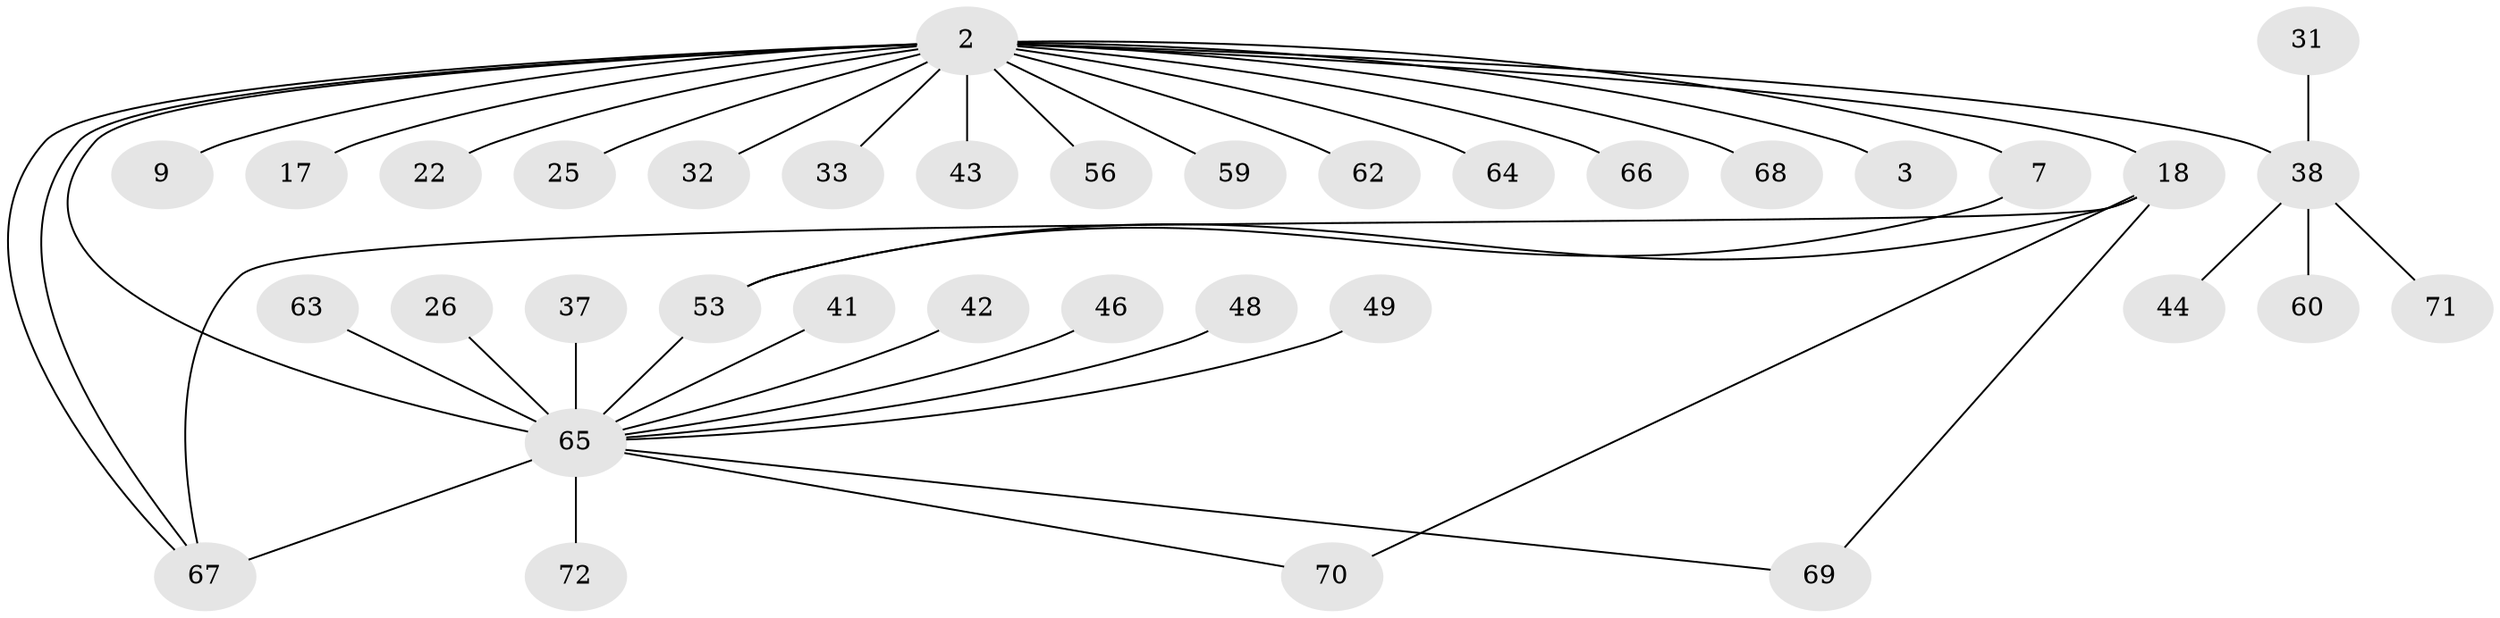 // original degree distribution, {5: 0.041666666666666664, 27: 0.013888888888888888, 1: 0.5277777777777778, 8: 0.013888888888888888, 4: 0.06944444444444445, 2: 0.20833333333333334, 3: 0.06944444444444445, 7: 0.013888888888888888, 6: 0.041666666666666664}
// Generated by graph-tools (version 1.1) at 2025/48/03/09/25 04:48:53]
// undirected, 36 vertices, 42 edges
graph export_dot {
graph [start="1"]
  node [color=gray90,style=filled];
  2;
  3;
  7;
  9;
  17;
  18 [super="+6"];
  22 [super="+20"];
  25;
  26;
  31;
  32;
  33;
  37;
  38 [super="+28"];
  41;
  42 [super="+29"];
  43;
  44;
  46;
  48;
  49;
  53 [super="+12"];
  56 [super="+8"];
  59;
  60;
  62;
  63 [super="+14"];
  64;
  65 [super="+19+57+61"];
  66 [super="+24"];
  67 [super="+50"];
  68;
  69 [super="+52+54+55"];
  70;
  71;
  72;
  2 -- 3;
  2 -- 7;
  2 -- 9;
  2 -- 17;
  2 -- 18 [weight=2];
  2 -- 25;
  2 -- 32;
  2 -- 33;
  2 -- 43;
  2 -- 59;
  2 -- 62;
  2 -- 64;
  2 -- 67;
  2 -- 67;
  2 -- 68;
  2 -- 56;
  2 -- 22;
  2 -- 66;
  2 -- 65 [weight=5];
  2 -- 38 [weight=3];
  7 -- 53;
  18 -- 70;
  18 -- 53 [weight=2];
  18 -- 69;
  18 -- 67 [weight=2];
  26 -- 65;
  31 -- 38;
  37 -- 65;
  38 -- 71;
  38 -- 44;
  38 -- 60;
  41 -- 65;
  42 -- 65;
  46 -- 65;
  48 -- 65;
  49 -- 65;
  53 -- 65 [weight=2];
  63 -- 65 [weight=2];
  65 -- 70;
  65 -- 69;
  65 -- 72;
  65 -- 67;
}
